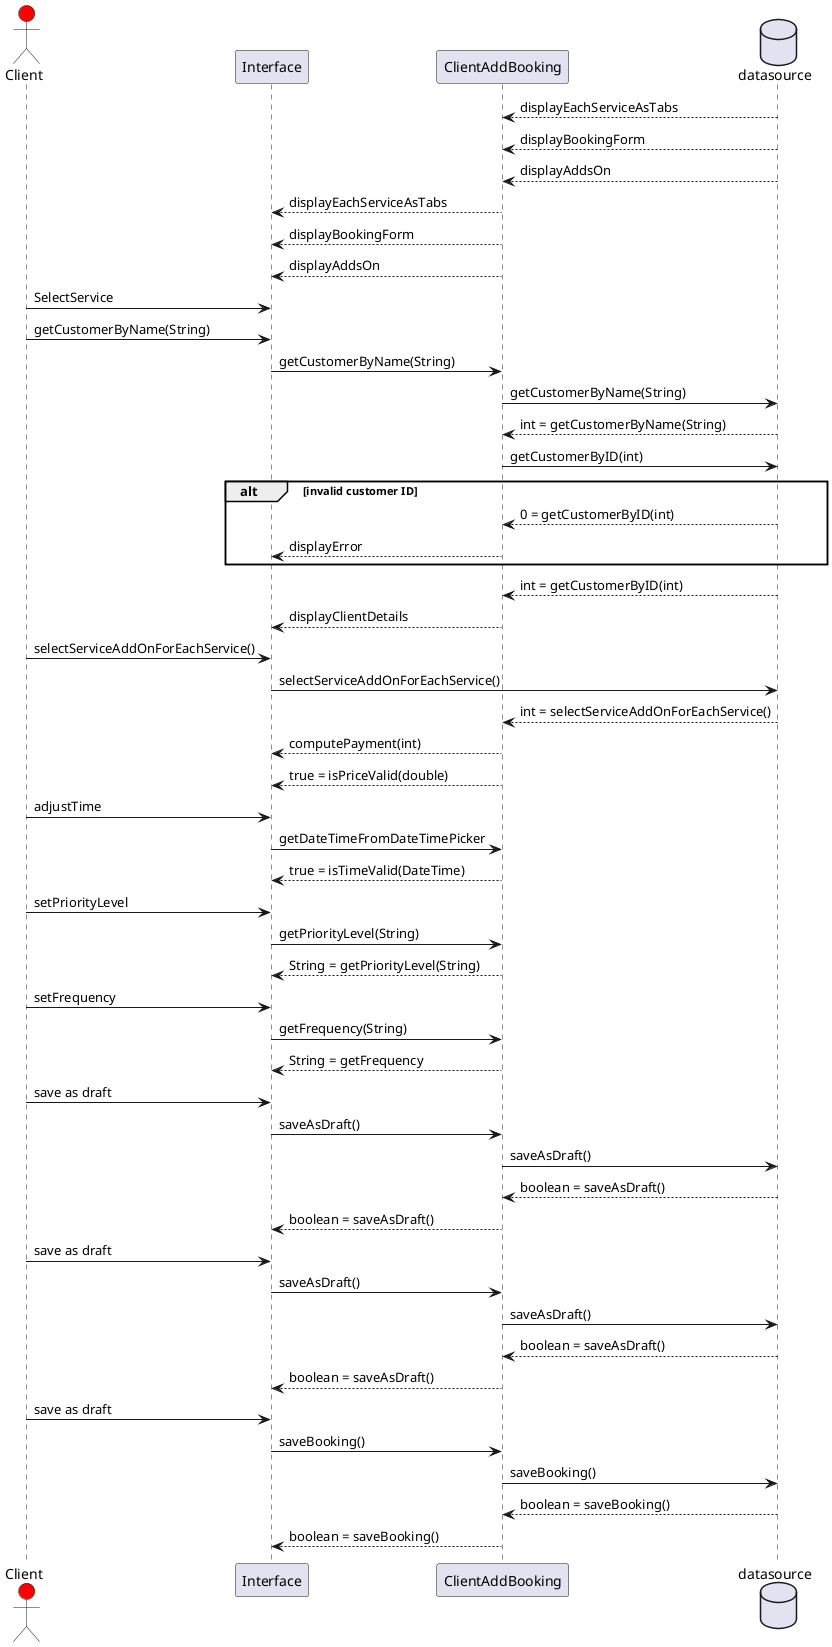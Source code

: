 @startuml


actor Client #red
participant Interface
participant ClientAddBooking
database  datasource

datasource --> ClientAddBooking : displayEachServiceAsTabs
datasource --> ClientAddBooking : displayBookingForm
datasource --> ClientAddBooking : displayAddsOn

ClientAddBooking --> Interface : displayEachServiceAsTabs
ClientAddBooking --> Interface : displayBookingForm
ClientAddBooking --> Interface : displayAddsOn
Client -> Interface : SelectService
Client -> Interface : getCustomerByName(String)
Interface -> ClientAddBooking : getCustomerByName(String)
ClientAddBooking -> datasource: getCustomerByName(String)
datasource --> ClientAddBooking : int = getCustomerByName(String)
ClientAddBooking -> datasource: getCustomerByID(int)
alt invalid customer ID
datasource --> ClientAddBooking : 0 = getCustomerByID(int)
ClientAddBooking --> Interface : displayError
end
datasource --> ClientAddBooking : int = getCustomerByID(int)
ClientAddBooking --> Interface : displayClientDetails
Client -> Interface : selectServiceAddOnForEachService()
Interface -> datasource: selectServiceAddOnForEachService()
datasource --> ClientAddBooking : int = selectServiceAddOnForEachService()
ClientAddBooking --> Interface : computePayment(int)

ClientAddBooking --> Interface : true = isPriceValid(double)

Client -> Interface : adjustTime
Interface ->ClientAddBooking : getDateTimeFromDateTimePicker
ClientAddBooking --> Interface : true = isTimeValid(DateTime)
Client -> Interface : setPriorityLevel
Interface -> ClientAddBooking : getPriorityLevel(String)
ClientAddBooking --> Interface : String = getPriorityLevel(String)
Client -> Interface : setFrequency
Interface -> ClientAddBooking : getFrequency(String)
ClientAddBooking --> Interface : String = getFrequency

Client -> Interface : save as draft
Interface -> ClientAddBooking : saveAsDraft()
ClientAddBooking -> datasource : saveAsDraft()
datasource --> ClientAddBooking : boolean = saveAsDraft()
ClientAddBooking --> Interface : boolean = saveAsDraft()

Client -> Interface : save as draft
Interface -> ClientAddBooking : saveAsDraft()
ClientAddBooking -> datasource : saveAsDraft()
datasource --> ClientAddBooking : boolean = saveAsDraft()
ClientAddBooking --> Interface : boolean = saveAsDraft()

Client -> Interface : save as draft
Interface -> ClientAddBooking : saveBooking()
ClientAddBooking -> datasource : saveBooking()
datasource --> ClientAddBooking : boolean = saveBooking()
ClientAddBooking --> Interface : boolean = saveBooking()

@enduml


